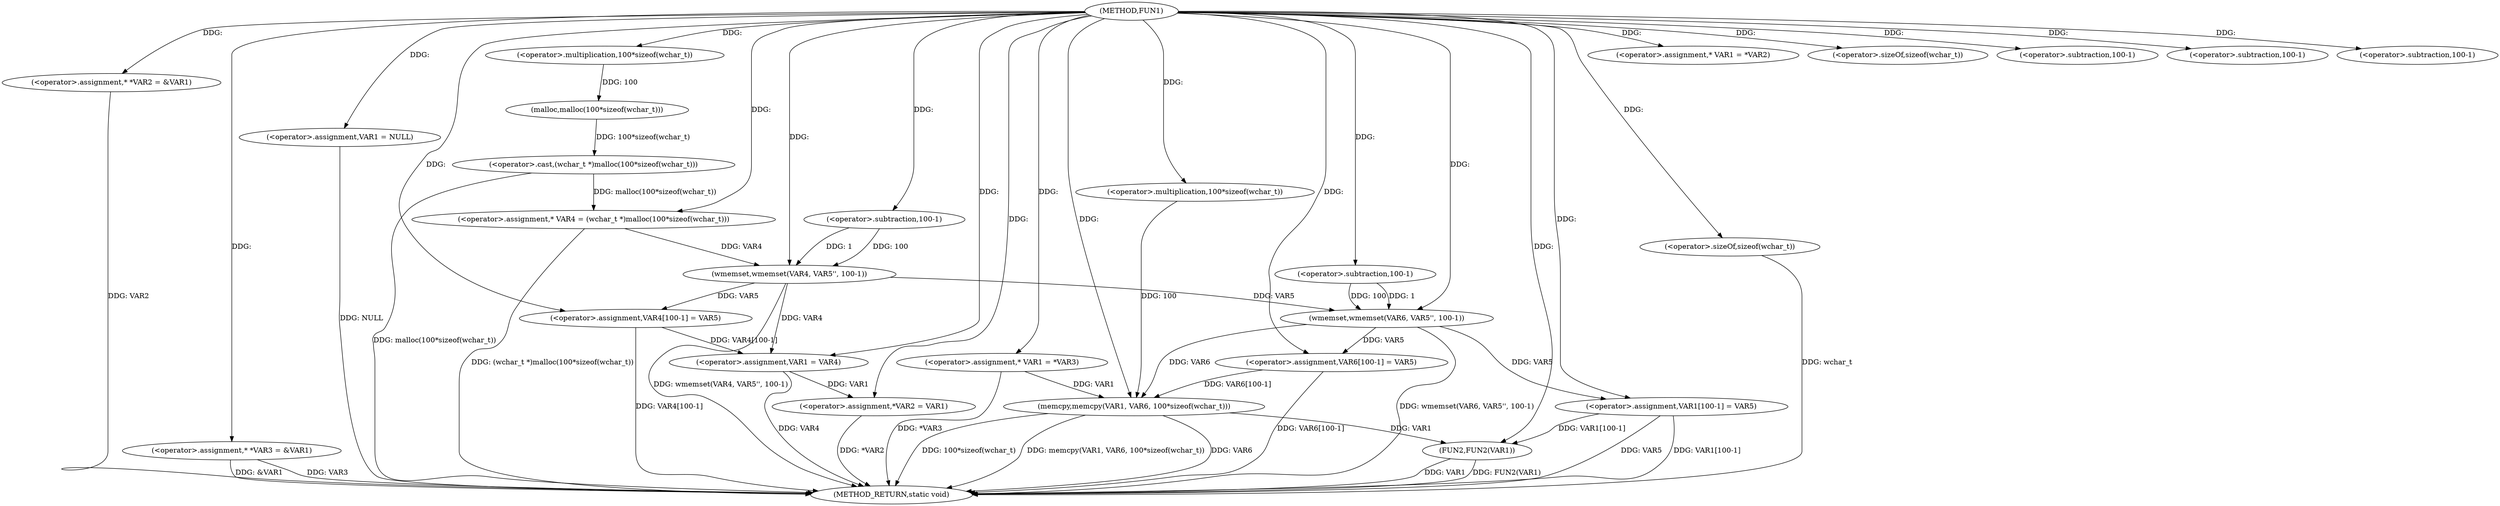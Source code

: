 digraph FUN1 {  
"1000100" [label = "(METHOD,FUN1)" ]
"1000190" [label = "(METHOD_RETURN,static void)" ]
"1000104" [label = "(<operator>.assignment,* *VAR2 = &VAR1)" ]
"1000109" [label = "(<operator>.assignment,* *VAR3 = &VAR1)" ]
"1000113" [label = "(<operator>.assignment,VAR1 = NULL)" ]
"1000118" [label = "(<operator>.assignment,* VAR1 = *VAR2)" ]
"1000124" [label = "(<operator>.assignment,* VAR4 = (wchar_t *)malloc(100*sizeof(wchar_t)))" ]
"1000126" [label = "(<operator>.cast,(wchar_t *)malloc(100*sizeof(wchar_t)))" ]
"1000128" [label = "(malloc,malloc(100*sizeof(wchar_t)))" ]
"1000129" [label = "(<operator>.multiplication,100*sizeof(wchar_t))" ]
"1000131" [label = "(<operator>.sizeOf,sizeof(wchar_t))" ]
"1000133" [label = "(wmemset,wmemset(VAR4, VAR5'', 100-1))" ]
"1000136" [label = "(<operator>.subtraction,100-1)" ]
"1000139" [label = "(<operator>.assignment,VAR4[100-1] = VAR5)" ]
"1000142" [label = "(<operator>.subtraction,100-1)" ]
"1000146" [label = "(<operator>.assignment,VAR1 = VAR4)" ]
"1000149" [label = "(<operator>.assignment,*VAR2 = VAR1)" ]
"1000155" [label = "(<operator>.assignment,* VAR1 = *VAR3)" ]
"1000161" [label = "(wmemset,wmemset(VAR6, VAR5'', 100-1))" ]
"1000164" [label = "(<operator>.subtraction,100-1)" ]
"1000167" [label = "(<operator>.assignment,VAR6[100-1] = VAR5)" ]
"1000170" [label = "(<operator>.subtraction,100-1)" ]
"1000174" [label = "(memcpy,memcpy(VAR1, VAR6, 100*sizeof(wchar_t)))" ]
"1000177" [label = "(<operator>.multiplication,100*sizeof(wchar_t))" ]
"1000179" [label = "(<operator>.sizeOf,sizeof(wchar_t))" ]
"1000181" [label = "(<operator>.assignment,VAR1[100-1] = VAR5)" ]
"1000184" [label = "(<operator>.subtraction,100-1)" ]
"1000188" [label = "(FUN2,FUN2(VAR1))" ]
  "1000181" -> "1000190"  [ label = "DDG: VAR5"] 
  "1000155" -> "1000190"  [ label = "DDG: *VAR3"] 
  "1000104" -> "1000190"  [ label = "DDG: VAR2"] 
  "1000188" -> "1000190"  [ label = "DDG: VAR1"] 
  "1000133" -> "1000190"  [ label = "DDG: wmemset(VAR4, VAR5'', 100-1)"] 
  "1000126" -> "1000190"  [ label = "DDG: malloc(100*sizeof(wchar_t))"] 
  "1000181" -> "1000190"  [ label = "DDG: VAR1[100-1]"] 
  "1000188" -> "1000190"  [ label = "DDG: FUN2(VAR1)"] 
  "1000167" -> "1000190"  [ label = "DDG: VAR6[100-1]"] 
  "1000124" -> "1000190"  [ label = "DDG: (wchar_t *)malloc(100*sizeof(wchar_t))"] 
  "1000139" -> "1000190"  [ label = "DDG: VAR4[100-1]"] 
  "1000113" -> "1000190"  [ label = "DDG: NULL"] 
  "1000179" -> "1000190"  [ label = "DDG: wchar_t"] 
  "1000146" -> "1000190"  [ label = "DDG: VAR4"] 
  "1000174" -> "1000190"  [ label = "DDG: VAR6"] 
  "1000109" -> "1000190"  [ label = "DDG: VAR3"] 
  "1000174" -> "1000190"  [ label = "DDG: 100*sizeof(wchar_t)"] 
  "1000149" -> "1000190"  [ label = "DDG: *VAR2"] 
  "1000109" -> "1000190"  [ label = "DDG: &VAR1"] 
  "1000161" -> "1000190"  [ label = "DDG: wmemset(VAR6, VAR5'', 100-1)"] 
  "1000174" -> "1000190"  [ label = "DDG: memcpy(VAR1, VAR6, 100*sizeof(wchar_t))"] 
  "1000100" -> "1000104"  [ label = "DDG: "] 
  "1000100" -> "1000109"  [ label = "DDG: "] 
  "1000100" -> "1000113"  [ label = "DDG: "] 
  "1000100" -> "1000118"  [ label = "DDG: "] 
  "1000126" -> "1000124"  [ label = "DDG: malloc(100*sizeof(wchar_t))"] 
  "1000100" -> "1000124"  [ label = "DDG: "] 
  "1000128" -> "1000126"  [ label = "DDG: 100*sizeof(wchar_t)"] 
  "1000129" -> "1000128"  [ label = "DDG: 100"] 
  "1000100" -> "1000129"  [ label = "DDG: "] 
  "1000100" -> "1000131"  [ label = "DDG: "] 
  "1000124" -> "1000133"  [ label = "DDG: VAR4"] 
  "1000100" -> "1000133"  [ label = "DDG: "] 
  "1000136" -> "1000133"  [ label = "DDG: 100"] 
  "1000136" -> "1000133"  [ label = "DDG: 1"] 
  "1000100" -> "1000136"  [ label = "DDG: "] 
  "1000133" -> "1000139"  [ label = "DDG: VAR5"] 
  "1000100" -> "1000139"  [ label = "DDG: "] 
  "1000100" -> "1000142"  [ label = "DDG: "] 
  "1000139" -> "1000146"  [ label = "DDG: VAR4[100-1]"] 
  "1000133" -> "1000146"  [ label = "DDG: VAR4"] 
  "1000100" -> "1000146"  [ label = "DDG: "] 
  "1000146" -> "1000149"  [ label = "DDG: VAR1"] 
  "1000100" -> "1000149"  [ label = "DDG: "] 
  "1000100" -> "1000155"  [ label = "DDG: "] 
  "1000100" -> "1000161"  [ label = "DDG: "] 
  "1000133" -> "1000161"  [ label = "DDG: VAR5"] 
  "1000164" -> "1000161"  [ label = "DDG: 100"] 
  "1000164" -> "1000161"  [ label = "DDG: 1"] 
  "1000100" -> "1000164"  [ label = "DDG: "] 
  "1000161" -> "1000167"  [ label = "DDG: VAR5"] 
  "1000100" -> "1000167"  [ label = "DDG: "] 
  "1000100" -> "1000170"  [ label = "DDG: "] 
  "1000155" -> "1000174"  [ label = "DDG: VAR1"] 
  "1000100" -> "1000174"  [ label = "DDG: "] 
  "1000167" -> "1000174"  [ label = "DDG: VAR6[100-1]"] 
  "1000161" -> "1000174"  [ label = "DDG: VAR6"] 
  "1000177" -> "1000174"  [ label = "DDG: 100"] 
  "1000100" -> "1000177"  [ label = "DDG: "] 
  "1000100" -> "1000179"  [ label = "DDG: "] 
  "1000100" -> "1000181"  [ label = "DDG: "] 
  "1000161" -> "1000181"  [ label = "DDG: VAR5"] 
  "1000100" -> "1000184"  [ label = "DDG: "] 
  "1000181" -> "1000188"  [ label = "DDG: VAR1[100-1]"] 
  "1000174" -> "1000188"  [ label = "DDG: VAR1"] 
  "1000100" -> "1000188"  [ label = "DDG: "] 
}
